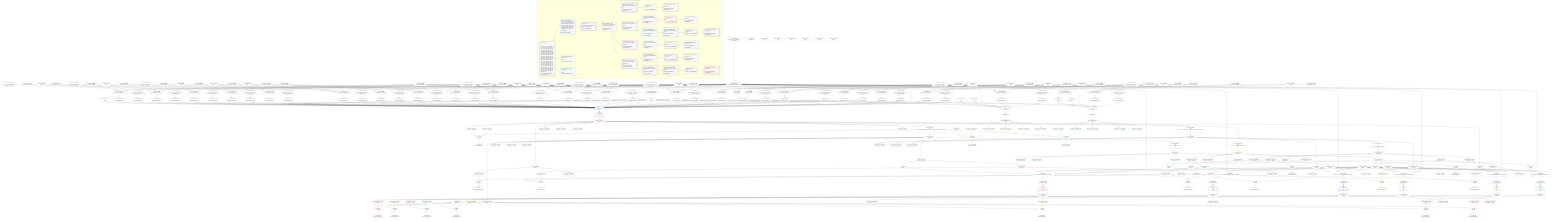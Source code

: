 %%{init: {'themeVariables': { 'fontSize': '12px'}}}%%
graph TD
    classDef path fill:#eee,stroke:#000,color:#000
    classDef plan fill:#fff,stroke-width:1px,color:#000
    classDef itemplan fill:#fff,stroke-width:2px,color:#000
    classDef unbatchedplan fill:#dff,stroke-width:1px,color:#000
    classDef sideeffectplan fill:#fcc,stroke-width:2px,color:#000
    classDef bucket fill:#f6f6f6,color:#000,stroke-width:2px,text-align:left


    %% plan dependencies
    PgSelect233[["PgSelect[233∈0] ➊<br />ᐸhousesᐳ"]]:::plan
    Object12{{"Object[12∈0] ➊<br />ᐸ{pgSettings,withPgClient}ᐳ"}}:::plan
    Constant617{{"Constant[617∈0] ➊<br />ᐸ2ᐳ"}}:::plan
    Constant618{{"Constant[618∈0] ➊<br />ᐸ3ᐳ"}}:::plan
    Lambda265{{"Lambda[265∈0] ➊<br />ᐸcalculateShouldReverseOrderᐳ"}}:::plan
    Access269{{"Access[269∈0] ➊<br />ᐸ268.0ᐳ"}}:::plan
    Lambda596{{"Lambda[596∈0] ➊<br />ᐸcalculateOrderBySQLᐳ"}}:::plan
    Lambda601{{"Lambda[601∈0] ➊<br />ᐸcalculateOrderBySQLᐳ"}}:::plan
    Object12 & Constant617 & Constant618 & Lambda265 & Access269 & Lambda596 & Lambda601 --> PgSelect233
    PgSelect251[["PgSelect[251∈0] ➊<br />ᐸhousesᐳ"]]:::plan
    Access247{{"Access[247∈0] ➊<br />ᐸ246.1ᐳ"}}:::plan
    Access249{{"Access[249∈0] ➊<br />ᐸ246.2ᐳ"}}:::plan
    Lambda611{{"Lambda[611∈0] ➊<br />ᐸcalculateOrderBySQLᐳ"}}:::plan
    Lambda616{{"Lambda[616∈0] ➊<br />ᐸcalculateOrderBySQLᐳ"}}:::plan
    Object12 -->|rejectNull| PgSelect251
    Access247 -->|rejectNull| PgSelect251
    Access249 & Lambda265 & Access269 & Lambda611 & Lambda616 --> PgSelect251
    Object273{{"Object[273∈0] ➊<br />ᐸ{reverse,orders,alias,codec}ᐳ"}}:::plan
    Constant270{{"Constant[270∈0] ➊<br />ᐸ[ { codec: Codec(int4), fragment: { n: [Array], f: 0, c: 266ᐳ"}}:::plan
    Constant271{{"Constant[271∈0] ➊<br />ᐸsql.identifier(”buildings”)ᐳ"}}:::plan
    Constant272{{"Constant[272∈0] ➊<br />ᐸRecordCodec(buildings)ᐳ"}}:::plan
    Lambda265 & Constant270 & Constant271 & Constant272 --> Object273
    Object293{{"Object[293∈0] ➊<br />ᐸ{reverse,orders,alias,codec}ᐳ"}}:::plan
    Constant290{{"Constant[290∈0] ➊<br />ᐸ[]ᐳ"}}:::plan
    Constant291{{"Constant[291∈0] ➊<br />ᐸsql.identifier(”streets”)ᐳ"}}:::plan
    Constant292{{"Constant[292∈0] ➊<br />ᐸRecordCodec(streets)ᐳ"}}:::plan
    Lambda265 & Constant290 & Constant291 & Constant292 --> Object293
    Object310{{"Object[310∈0] ➊<br />ᐸ{reverse,orders,alias,codec}ᐳ"}}:::plan
    Constant307{{"Constant[307∈0] ➊<br />ᐸ[ { codec: Codec(int4), fragment: { n: [Array], f: 0, c: 266ᐳ"}}:::plan
    Constant308{{"Constant[308∈0] ➊<br />ᐸsql.identifier(”buildings”)ᐳ"}}:::plan
    Lambda265 & Constant307 & Constant308 & Constant272 --> Object310
    Object330{{"Object[330∈0] ➊<br />ᐸ{reverse,orders,alias,codec}ᐳ"}}:::plan
    Constant327{{"Constant[327∈0] ➊<br />ᐸ[]ᐳ"}}:::plan
    Constant328{{"Constant[328∈0] ➊<br />ᐸsql.identifier(”streets”)ᐳ"}}:::plan
    Lambda265 & Constant327 & Constant328 & Constant292 --> Object330
    Object347{{"Object[347∈0] ➊<br />ᐸ{reverse,orders,alias,codec}ᐳ"}}:::plan
    Constant344{{"Constant[344∈0] ➊<br />ᐸ[ { codec: Codec(int4), fragment: { n: [Array], f: 0, c: 266ᐳ"}}:::plan
    Constant345{{"Constant[345∈0] ➊<br />ᐸsql.identifier(”buildings”)ᐳ"}}:::plan
    Lambda265 & Constant344 & Constant345 & Constant272 --> Object347
    Object367{{"Object[367∈0] ➊<br />ᐸ{reverse,orders,alias,codec}ᐳ"}}:::plan
    Constant364{{"Constant[364∈0] ➊<br />ᐸ[]ᐳ"}}:::plan
    Constant365{{"Constant[365∈0] ➊<br />ᐸsql.identifier(”streets”)ᐳ"}}:::plan
    Lambda265 & Constant364 & Constant365 & Constant292 --> Object367
    Object384{{"Object[384∈0] ➊<br />ᐸ{reverse,orders,alias,codec}ᐳ"}}:::plan
    Constant381{{"Constant[381∈0] ➊<br />ᐸ[]ᐳ"}}:::plan
    Constant382{{"Constant[382∈0] ➊<br />ᐸsql.identifier(”properties”)ᐳ"}}:::plan
    Constant383{{"Constant[383∈0] ➊<br />ᐸRecordCodec(properties)ᐳ"}}:::plan
    Lambda265 & Constant381 & Constant382 & Constant383 --> Object384
    Object401{{"Object[401∈0] ➊<br />ᐸ{reverse,orders,alias,codec}ᐳ"}}:::plan
    Constant398{{"Constant[398∈0] ➊<br />ᐸ[]ᐳ"}}:::plan
    Constant399{{"Constant[399∈0] ➊<br />ᐸsql.identifier(”street_property”)ᐳ"}}:::plan
    Constant400{{"Constant[400∈0] ➊<br />ᐸRecordCodec(streetProperty)ᐳ"}}:::plan
    Lambda265 & Constant398 & Constant399 & Constant400 --> Object401
    Object418{{"Object[418∈0] ➊<br />ᐸ{reverse,orders,alias,codec}ᐳ"}}:::plan
    Constant415{{"Constant[415∈0] ➊<br />ᐸ[ { codec: Codec(int4), fragment: { n: [Array], f: 0, c: 266ᐳ"}}:::plan
    Constant416{{"Constant[416∈0] ➊<br />ᐸsql.identifier(”buildings”)ᐳ"}}:::plan
    Lambda265 & Constant415 & Constant416 & Constant272 --> Object418
    Object438{{"Object[438∈0] ➊<br />ᐸ{reverse,orders,alias,codec}ᐳ"}}:::plan
    Constant435{{"Constant[435∈0] ➊<br />ᐸ[]ᐳ"}}:::plan
    Constant436{{"Constant[436∈0] ➊<br />ᐸsql.identifier(”streets”)ᐳ"}}:::plan
    Lambda265 & Constant435 & Constant436 & Constant292 --> Object438
    Object455{{"Object[455∈0] ➊<br />ᐸ{reverse,orders,alias,codec}ᐳ"}}:::plan
    Constant452{{"Constant[452∈0] ➊<br />ᐸ[]ᐳ"}}:::plan
    Constant453{{"Constant[453∈0] ➊<br />ᐸsql.identifier(”properties”)ᐳ"}}:::plan
    Lambda265 & Constant452 & Constant453 & Constant383 --> Object455
    Object472{{"Object[472∈0] ➊<br />ᐸ{reverse,orders,alias,codec}ᐳ"}}:::plan
    Constant469{{"Constant[469∈0] ➊<br />ᐸ[ { codec: Codec(int4), fragment: { n: [Array], f: 0, c: 266ᐳ"}}:::plan
    Constant470{{"Constant[470∈0] ➊<br />ᐸsql.identifier(”buildings”)ᐳ"}}:::plan
    Lambda265 & Constant469 & Constant470 & Constant272 --> Object472
    Object492{{"Object[492∈0] ➊<br />ᐸ{reverse,orders,alias,codec}ᐳ"}}:::plan
    Constant489{{"Constant[489∈0] ➊<br />ᐸ[]ᐳ"}}:::plan
    Constant490{{"Constant[490∈0] ➊<br />ᐸsql.identifier(”streets”)ᐳ"}}:::plan
    Lambda265 & Constant489 & Constant490 & Constant292 --> Object492
    Object509{{"Object[509∈0] ➊<br />ᐸ{reverse,orders,alias,codec}ᐳ"}}:::plan
    Constant506{{"Constant[506∈0] ➊<br />ᐸ[ { codec: Codec(int4), fragment: { n: [Array], f: 0, c: 266ᐳ"}}:::plan
    Constant507{{"Constant[507∈0] ➊<br />ᐸsql.identifier(”buildings”)ᐳ"}}:::plan
    Lambda265 & Constant506 & Constant507 & Constant272 --> Object509
    Object529{{"Object[529∈0] ➊<br />ᐸ{reverse,orders,alias,codec}ᐳ"}}:::plan
    Constant526{{"Constant[526∈0] ➊<br />ᐸ[]ᐳ"}}:::plan
    Constant527{{"Constant[527∈0] ➊<br />ᐸsql.identifier(”streets”)ᐳ"}}:::plan
    Lambda265 & Constant526 & Constant527 & Constant292 --> Object529
    Object546{{"Object[546∈0] ➊<br />ᐸ{reverse,orders,alias,codec}ᐳ"}}:::plan
    Constant543{{"Constant[543∈0] ➊<br />ᐸ[]ᐳ"}}:::plan
    Constant544{{"Constant[544∈0] ➊<br />ᐸsql.identifier(”properties”)ᐳ"}}:::plan
    Lambda265 & Constant543 & Constant544 & Constant383 --> Object546
    Object563{{"Object[563∈0] ➊<br />ᐸ{reverse,orders,alias,codec}ᐳ"}}:::plan
    Constant560{{"Constant[560∈0] ➊<br />ᐸ[]ᐳ"}}:::plan
    Constant561{{"Constant[561∈0] ➊<br />ᐸsql.identifier(”buildings”)ᐳ"}}:::plan
    Lambda265 & Constant560 & Constant561 & Constant272 --> Object563
    Object580{{"Object[580∈0] ➊<br />ᐸ{reverse,orders,alias,codec}ᐳ"}}:::plan
    Constant577{{"Constant[577∈0] ➊<br />ᐸ[ { codec: Codec(int4), fragment: { n: [Array], f: 0, c: 102ᐳ"}}:::plan
    Constant578{{"Constant[578∈0] ➊<br />ᐸsql.identifier(”houses”)ᐳ"}}:::plan
    Constant579{{"Constant[579∈0] ➊<br />ᐸRecordCodec(houses)ᐳ"}}:::plan
    Lambda265 & Constant577 & Constant578 & Constant579 --> Object580
    Object595{{"Object[595∈0] ➊<br />ᐸ{reverse,orders,alias,codec}ᐳ"}}:::plan
    Constant592{{"Constant[592∈0] ➊<br />ᐸ[]ᐳ"}}:::plan
    Constant593{{"Constant[593∈0] ➊<br />ᐸsql.identifier(”houses”)ᐳ"}}:::plan
    Lambda265 & Constant592 & Constant593 & Constant579 --> Object595
    Object610{{"Object[610∈0] ➊<br />ᐸ{reverse,orders,alias,codec}ᐳ"}}:::plan
    Constant607{{"Constant[607∈0] ➊<br />ᐸ[]ᐳ"}}:::plan
    Constant608{{"Constant[608∈0] ➊<br />ᐸsql.identifier(”houses”)ᐳ"}}:::plan
    Lambda265 & Constant607 & Constant608 & Constant579 --> Object610
    Access10{{"Access[10∈0] ➊<br />ᐸ2.pgSettingsᐳ"}}:::plan
    Access11{{"Access[11∈0] ➊<br />ᐸ2.withPgClientᐳ"}}:::plan
    Access10 & Access11 --> Object12
    __Value2["__Value[2∈0] ➊<br />ᐸcontextᐳ"]:::plan
    __Value2 --> Access10
    __Value2 --> Access11
    First235{{"First[235∈0] ➊"}}:::plan
    PgSelect233 --> First235
    PgSelectSingle236{{"PgSelectSingle[236∈0] ➊<br />ᐸhousesᐳ"}}:::plan
    First235 --> PgSelectSingle236
    Lambda246{{"Lambda[246∈0] ➊<br />ᐸspecifier_House_base64JSONᐳ"}}:::plan
    Constant619{{"Constant[619∈0] ➊<br />ᐸ'WyJob3VzZXMiLDIsM10='ᐳ"}}:::plan
    Constant619 --> Lambda246
    Lambda246 --> Access247
    Lambda246 --> Access249
    First253{{"First[253∈0] ➊"}}:::plan
    PgSelect251 --> First253
    PgSelectSingle254{{"PgSelectSingle[254∈0] ➊<br />ᐸhousesᐳ"}}:::plan
    First253 --> PgSelectSingle254
    Constant620{{"Constant[620∈0] ➊<br />ᐸ§{ first: null, last: null, cursorLower: null, cursorUpper: ᐳ"}}:::plan
    Constant620 --> Lambda265
    Lambda268{{"Lambda[268∈0] ➊<br />ᐸcalculateLimitAndOffsetSQLᐳ"}}:::plan
    Constant621{{"Constant[621∈0] ➊<br />ᐸ§{ first: null, last: null, cursorLower: null, cursorUpper: ᐳ"}}:::plan
    Constant621 --> Lambda268
    Lambda268 --> Access269
    Lambda274{{"Lambda[274∈0] ➊<br />ᐸcalculateOrderBySQLᐳ"}}:::plan
    Object273 --> Lambda274
    Lambda279{{"Lambda[279∈0] ➊<br />ᐸcalculateOrderBySQLᐳ"}}:::plan
    Constant622{{"Constant[622∈0] ➊<br />ᐸ§{ reverse: false, orders: [ { codec: Codec(int4), fragment:ᐳ"}}:::plan
    Constant622 --> Lambda279
    Lambda294{{"Lambda[294∈0] ➊<br />ᐸcalculateOrderBySQLᐳ"}}:::plan
    Object293 --> Lambda294
    Lambda299{{"Lambda[299∈0] ➊<br />ᐸcalculateOrderBySQLᐳ"}}:::plan
    Constant623{{"Constant[623∈0] ➊<br />ᐸ§{ reverse: false, orders: [], alias: sql.identifier(”streetᐳ"}}:::plan
    Constant623 --> Lambda299
    Lambda311{{"Lambda[311∈0] ➊<br />ᐸcalculateOrderBySQLᐳ"}}:::plan
    Object310 --> Lambda311
    Lambda316{{"Lambda[316∈0] ➊<br />ᐸcalculateOrderBySQLᐳ"}}:::plan
    Constant624{{"Constant[624∈0] ➊<br />ᐸ§{ reverse: false, orders: [ { codec: Codec(int4), fragment:ᐳ"}}:::plan
    Constant624 --> Lambda316
    Lambda331{{"Lambda[331∈0] ➊<br />ᐸcalculateOrderBySQLᐳ"}}:::plan
    Object330 --> Lambda331
    Lambda336{{"Lambda[336∈0] ➊<br />ᐸcalculateOrderBySQLᐳ"}}:::plan
    Constant625{{"Constant[625∈0] ➊<br />ᐸ§{ reverse: false, orders: [], alias: sql.identifier(”streetᐳ"}}:::plan
    Constant625 --> Lambda336
    Lambda348{{"Lambda[348∈0] ➊<br />ᐸcalculateOrderBySQLᐳ"}}:::plan
    Object347 --> Lambda348
    Lambda353{{"Lambda[353∈0] ➊<br />ᐸcalculateOrderBySQLᐳ"}}:::plan
    Constant626{{"Constant[626∈0] ➊<br />ᐸ§{ reverse: false, orders: [ { codec: Codec(int4), fragment:ᐳ"}}:::plan
    Constant626 --> Lambda353
    Lambda368{{"Lambda[368∈0] ➊<br />ᐸcalculateOrderBySQLᐳ"}}:::plan
    Object367 --> Lambda368
    Lambda373{{"Lambda[373∈0] ➊<br />ᐸcalculateOrderBySQLᐳ"}}:::plan
    Constant627{{"Constant[627∈0] ➊<br />ᐸ§{ reverse: false, orders: [], alias: sql.identifier(”streetᐳ"}}:::plan
    Constant627 --> Lambda373
    Lambda385{{"Lambda[385∈0] ➊<br />ᐸcalculateOrderBySQLᐳ"}}:::plan
    Object384 --> Lambda385
    Lambda390{{"Lambda[390∈0] ➊<br />ᐸcalculateOrderBySQLᐳ"}}:::plan
    Constant628{{"Constant[628∈0] ➊<br />ᐸ§{ reverse: false, orders: [], alias: sql.identifier(”properᐳ"}}:::plan
    Constant628 --> Lambda390
    Lambda402{{"Lambda[402∈0] ➊<br />ᐸcalculateOrderBySQLᐳ"}}:::plan
    Object401 --> Lambda402
    Lambda407{{"Lambda[407∈0] ➊<br />ᐸcalculateOrderBySQLᐳ"}}:::plan
    Constant629{{"Constant[629∈0] ➊<br />ᐸ§{ reverse: false, orders: [], alias: sql.identifier(”streetᐳ"}}:::plan
    Constant629 --> Lambda407
    Lambda419{{"Lambda[419∈0] ➊<br />ᐸcalculateOrderBySQLᐳ"}}:::plan
    Object418 --> Lambda419
    Lambda424{{"Lambda[424∈0] ➊<br />ᐸcalculateOrderBySQLᐳ"}}:::plan
    Constant630{{"Constant[630∈0] ➊<br />ᐸ§{ reverse: false, orders: [ { codec: Codec(int4), fragment:ᐳ"}}:::plan
    Constant630 --> Lambda424
    Lambda439{{"Lambda[439∈0] ➊<br />ᐸcalculateOrderBySQLᐳ"}}:::plan
    Object438 --> Lambda439
    Lambda444{{"Lambda[444∈0] ➊<br />ᐸcalculateOrderBySQLᐳ"}}:::plan
    Constant631{{"Constant[631∈0] ➊<br />ᐸ§{ reverse: false, orders: [], alias: sql.identifier(”streetᐳ"}}:::plan
    Constant631 --> Lambda444
    Lambda456{{"Lambda[456∈0] ➊<br />ᐸcalculateOrderBySQLᐳ"}}:::plan
    Object455 --> Lambda456
    Lambda461{{"Lambda[461∈0] ➊<br />ᐸcalculateOrderBySQLᐳ"}}:::plan
    Constant632{{"Constant[632∈0] ➊<br />ᐸ§{ reverse: false, orders: [], alias: sql.identifier(”properᐳ"}}:::plan
    Constant632 --> Lambda461
    Lambda473{{"Lambda[473∈0] ➊<br />ᐸcalculateOrderBySQLᐳ"}}:::plan
    Object472 --> Lambda473
    Lambda478{{"Lambda[478∈0] ➊<br />ᐸcalculateOrderBySQLᐳ"}}:::plan
    Constant633{{"Constant[633∈0] ➊<br />ᐸ§{ reverse: false, orders: [ { codec: Codec(int4), fragment:ᐳ"}}:::plan
    Constant633 --> Lambda478
    Lambda493{{"Lambda[493∈0] ➊<br />ᐸcalculateOrderBySQLᐳ"}}:::plan
    Object492 --> Lambda493
    Lambda498{{"Lambda[498∈0] ➊<br />ᐸcalculateOrderBySQLᐳ"}}:::plan
    Constant634{{"Constant[634∈0] ➊<br />ᐸ§{ reverse: false, orders: [], alias: sql.identifier(”streetᐳ"}}:::plan
    Constant634 --> Lambda498
    Lambda510{{"Lambda[510∈0] ➊<br />ᐸcalculateOrderBySQLᐳ"}}:::plan
    Object509 --> Lambda510
    Lambda515{{"Lambda[515∈0] ➊<br />ᐸcalculateOrderBySQLᐳ"}}:::plan
    Constant635{{"Constant[635∈0] ➊<br />ᐸ§{ reverse: false, orders: [ { codec: Codec(int4), fragment:ᐳ"}}:::plan
    Constant635 --> Lambda515
    Lambda530{{"Lambda[530∈0] ➊<br />ᐸcalculateOrderBySQLᐳ"}}:::plan
    Object529 --> Lambda530
    Lambda535{{"Lambda[535∈0] ➊<br />ᐸcalculateOrderBySQLᐳ"}}:::plan
    Constant636{{"Constant[636∈0] ➊<br />ᐸ§{ reverse: false, orders: [], alias: sql.identifier(”streetᐳ"}}:::plan
    Constant636 --> Lambda535
    Lambda547{{"Lambda[547∈0] ➊<br />ᐸcalculateOrderBySQLᐳ"}}:::plan
    Object546 --> Lambda547
    Lambda552{{"Lambda[552∈0] ➊<br />ᐸcalculateOrderBySQLᐳ"}}:::plan
    Constant637{{"Constant[637∈0] ➊<br />ᐸ§{ reverse: false, orders: [], alias: sql.identifier(”properᐳ"}}:::plan
    Constant637 --> Lambda552
    Lambda564{{"Lambda[564∈0] ➊<br />ᐸcalculateOrderBySQLᐳ"}}:::plan
    Object563 --> Lambda564
    Lambda569{{"Lambda[569∈0] ➊<br />ᐸcalculateOrderBySQLᐳ"}}:::plan
    Constant638{{"Constant[638∈0] ➊<br />ᐸ§{ reverse: false, orders: [], alias: sql.identifier(”buildiᐳ"}}:::plan
    Constant638 --> Lambda569
    Lambda581{{"Lambda[581∈0] ➊<br />ᐸcalculateOrderBySQLᐳ"}}:::plan
    Object580 --> Lambda581
    Lambda586{{"Lambda[586∈0] ➊<br />ᐸcalculateOrderBySQLᐳ"}}:::plan
    Constant639{{"Constant[639∈0] ➊<br />ᐸ§{ reverse: false, orders: [ { codec: Codec(int4), fragment:ᐳ"}}:::plan
    Constant639 --> Lambda586
    Object595 --> Lambda596
    Constant640{{"Constant[640∈0] ➊<br />ᐸ§{ reverse: false, orders: [], alias: sql.identifier(”housesᐳ"}}:::plan
    Constant640 --> Lambda601
    Object610 --> Lambda611
    Constant641{{"Constant[641∈0] ➊<br />ᐸ§{ reverse: false, orders: [], alias: sql.identifier(”housesᐳ"}}:::plan
    Constant641 --> Lambda616
    __Value4["__Value[4∈0] ➊<br />ᐸrootValueᐳ"]:::plan
    Connection13{{"Connection[13∈0] ➊<br />ᐸ9ᐳ"}}:::plan
    Constant17{{"Constant[17∈0] ➊<br />ᐸ'houses'ᐳ"}}:::plan
    Constant32{{"Constant[32∈0] ➊<br />ᐸ'streets'ᐳ"}}:::plan
    Connection43{{"Connection[43∈0] ➊<br />ᐸ39ᐳ"}}:::plan
    Constant47{{"Constant[47∈0] ➊<br />ᐸ'buildings'ᐳ"}}:::plan
    Connection80{{"Connection[80∈0] ➊<br />ᐸ76ᐳ"}}:::plan
    Constant94{{"Constant[94∈0] ➊<br />ᐸ'properties'ᐳ"}}:::plan
    Connection117{{"Connection[117∈0] ➊<br />ᐸ113ᐳ"}}:::plan
    Connection153{{"Connection[153∈0] ➊<br />ᐸ149ᐳ"}}:::plan
    Connection186{{"Connection[186∈0] ➊<br />ᐸ182ᐳ"}}:::plan
    Connection222{{"Connection[222∈0] ➊<br />ᐸ218ᐳ"}}:::plan
    Constant263{{"Constant[263∈0] ➊<br />ᐸnullᐳ"}}:::plan
    Constant266{{"Constant[266∈0] ➊<br />ᐸfalseᐳ"}}:::plan
    PgSelect14[["PgSelect[14∈1] ➊<br />ᐸhousesᐳ"]]:::plan
    Object12 & Connection13 & Access269 & Lambda274 & Lambda279 & Access269 & Lambda294 & Lambda299 & Lambda311 & Lambda316 & Lambda331 & Lambda336 & Lambda348 & Lambda353 & Lambda368 & Lambda373 & Lambda385 & Lambda390 & Access269 & Lambda402 & Lambda407 & Lambda419 & Lambda424 & Lambda439 & Lambda444 & Access269 & Lambda456 & Lambda461 & Lambda473 & Lambda478 & Lambda493 & Lambda498 & Lambda510 & Lambda515 & Lambda530 & Lambda535 & Lambda547 & Lambda552 & Access269 & Lambda564 & Lambda569 & Lambda265 & Access269 & Lambda581 & Lambda586 --> PgSelect14
    __Item15[/"__Item[15∈2]<br />ᐸ14ᐳ"\]:::itemplan
    PgSelect14 ==> __Item15
    PgSelectSingle16{{"PgSelectSingle[16∈2]<br />ᐸhousesᐳ"}}:::plan
    __Item15 --> PgSelectSingle16
    List20{{"List[20∈3]<br />ᐸ17,18,19ᐳ"}}:::plan
    PgClassExpression18{{"PgClassExpression[18∈3]<br />ᐸ__houses__.”street_id”ᐳ"}}:::plan
    PgClassExpression19{{"PgClassExpression[19∈3]<br />ᐸ__houses__...operty_id”ᐳ"}}:::plan
    Constant17 & PgClassExpression18 & PgClassExpression19 --> List20
    PgSelectSingle16 --> PgClassExpression18
    PgSelectSingle16 --> PgClassExpression19
    Lambda21{{"Lambda[21∈3]<br />ᐸbase64JSONEncodeᐳ"}}:::plan
    List20 --> Lambda21
    PgClassExpression22{{"PgClassExpression[22∈3]<br />ᐸ__houses__...ding_name”ᐳ"}}:::plan
    PgSelectSingle16 --> PgClassExpression22
    PgClassExpression23{{"PgClassExpression[23∈3]<br />ᐸ__houses__...or_number”ᐳ"}}:::plan
    PgSelectSingle16 --> PgClassExpression23
    PgClassExpression24{{"PgClassExpression[24∈3]<br />ᐸ__houses__...reet_name”ᐳ"}}:::plan
    PgSelectSingle16 --> PgClassExpression24
    PgClassExpression25{{"PgClassExpression[25∈3]<br />ᐸ__houses__...ilding_id”ᐳ"}}:::plan
    PgSelectSingle16 --> PgClassExpression25
    PgSelectSingle31{{"PgSelectSingle[31∈3]<br />ᐸstreetsᐳ"}}:::plan
    PgSelectSingle16 --> PgSelectSingle31
    PgSelectSingle55{{"PgSelectSingle[55∈3]<br />ᐸbuildingsᐳ"}}:::plan
    RemapKeys570{{"RemapKeys[570∈3]<br />ᐸ16:{”0”:26,”1”:27,”2”:28,”3”:29,”4”:30,”5”:31,”6”:32,”7”:33,”8”:34,”9”:35,”10”:36,”11”:37,”12”:38}ᐳ"}}:::plan
    RemapKeys570 --> PgSelectSingle55
    PgSelectSingle129{{"PgSelectSingle[129∈3]<br />ᐸpropertiesᐳ"}}:::plan
    RemapKeys462{{"RemapKeys[462∈3]<br />ᐸ16:{”0”:16,”1”:17,”2”:18,”3”:19,”4”:20,”5”:21}ᐳ"}}:::plan
    RemapKeys462 --> PgSelectSingle129
    PgSelectSingle165{{"PgSelectSingle[165∈3]<br />ᐸstreet_propertyᐳ"}}:::plan
    RemapKeys408{{"RemapKeys[408∈3]<br />ᐸ16:{”0”:3,”1”:4,”2”:5,”3”:6,”4”:7,”5”:8,”6”:9,”7”:10,”8”:11,”9”:12,”10”:13,”11”:14}ᐳ"}}:::plan
    RemapKeys408 --> PgSelectSingle165
    PgSelectSingle16 --> RemapKeys408
    PgSelectSingle16 --> RemapKeys462
    PgSelectSingle16 --> RemapKeys570
    Object283{{"Object[283∈4]<br />ᐸ{rows,first,last,shouldReverseOrder,fetchOneExtra}ᐳ"}}:::plan
    Access281{{"Access[281∈4]<br />ᐸ16.1ᐳ"}}:::plan
    Access281 & Constant263 & Constant263 & Lambda265 & Constant266 --> Object283
    List34{{"List[34∈4]<br />ᐸ32,33ᐳ"}}:::plan
    PgClassExpression33{{"PgClassExpression[33∈4]<br />ᐸ__streets__.”id”ᐳ"}}:::plan
    Constant32 & PgClassExpression33 --> List34
    PgSelectSingle31 --> PgClassExpression33
    Lambda35{{"Lambda[35∈4]<br />ᐸbase64JSONEncodeᐳ"}}:::plan
    List34 --> Lambda35
    PgClassExpression36{{"PgClassExpression[36∈4]<br />ᐸ__streets__.”name”ᐳ"}}:::plan
    PgSelectSingle31 --> PgClassExpression36
    PgSelectSingle16 --> Access281
    Lambda284{{"Lambda[284∈4]<br />ᐸreverseIfNecessaryᐳ"}}:::plan
    Object283 --> Lambda284
    __Item45[/"__Item[45∈5]<br />ᐸ284ᐳ"\]:::itemplan
    Lambda284 ==> __Item45
    PgSelectSingle46{{"PgSelectSingle[46∈5]<br />ᐸbuildingsᐳ"}}:::plan
    __Item45 --> PgSelectSingle46
    List49{{"List[49∈6]<br />ᐸ47,48ᐳ"}}:::plan
    PgClassExpression48{{"PgClassExpression[48∈6]<br />ᐸ__buildings__.”id”ᐳ"}}:::plan
    Constant47 & PgClassExpression48 --> List49
    PgSelectSingle46 --> PgClassExpression48
    Lambda50{{"Lambda[50∈6]<br />ᐸbase64JSONEncodeᐳ"}}:::plan
    List49 --> Lambda50
    PgClassExpression51{{"PgClassExpression[51∈6]<br />ᐸ__buildings__.”name”ᐳ"}}:::plan
    PgSelectSingle46 --> PgClassExpression51
    List58{{"List[58∈7]<br />ᐸ47,57ᐳ"}}:::plan
    PgClassExpression57{{"PgClassExpression[57∈7]<br />ᐸ__buildings__.”id”ᐳ"}}:::plan
    Constant47 & PgClassExpression57 --> List58
    PgSelectSingle55 --> PgClassExpression57
    Lambda59{{"Lambda[59∈7]<br />ᐸbase64JSONEncodeᐳ"}}:::plan
    List58 --> Lambda59
    PgClassExpression60{{"PgClassExpression[60∈7]<br />ᐸ__buildings__.”name”ᐳ"}}:::plan
    PgSelectSingle55 --> PgClassExpression60
    PgClassExpression61{{"PgClassExpression[61∈7]<br />ᐸ__buildings__.”floors”ᐳ"}}:::plan
    PgSelectSingle55 --> PgClassExpression61
    PgClassExpression62{{"PgClassExpression[62∈7]<br />ᐸ__building...s_primary”ᐳ"}}:::plan
    PgSelectSingle55 --> PgClassExpression62
    PgSelectSingle68{{"PgSelectSingle[68∈7]<br />ᐸstreetsᐳ"}}:::plan
    RemapKeys499{{"RemapKeys[499∈7]<br />ᐸ55:{”0”:1,”1”:2,”2”:3}ᐳ"}}:::plan
    RemapKeys499 --> PgSelectSingle68
    PgSelectSingle93{{"PgSelectSingle[93∈7]<br />ᐸpropertiesᐳ"}}:::plan
    RemapKeys553{{"RemapKeys[553∈7]<br />ᐸ55:{”0”:7,”1”:8,”2”:9,”3”:10,”4”:11,”5”:12}ᐳ"}}:::plan
    RemapKeys553 --> PgSelectSingle93
    PgSelectSingle55 --> RemapKeys499
    PgSelectSingle55 --> RemapKeys553
    Object482{{"Object[482∈8]<br />ᐸ{rows,first,last,shouldReverseOrder,fetchOneExtra}ᐳ"}}:::plan
    Access480{{"Access[480∈8]<br />ᐸ499.1ᐳ"}}:::plan
    Access480 & Constant263 & Constant263 & Lambda265 & Constant266 --> Object482
    List71{{"List[71∈8]<br />ᐸ32,70ᐳ"}}:::plan
    PgClassExpression70{{"PgClassExpression[70∈8]<br />ᐸ__streets__.”id”ᐳ"}}:::plan
    Constant32 & PgClassExpression70 --> List71
    PgSelectSingle68 --> PgClassExpression70
    Lambda72{{"Lambda[72∈8]<br />ᐸbase64JSONEncodeᐳ"}}:::plan
    List71 --> Lambda72
    PgClassExpression73{{"PgClassExpression[73∈8]<br />ᐸ__streets__.”name”ᐳ"}}:::plan
    PgSelectSingle68 --> PgClassExpression73
    RemapKeys499 --> Access480
    Lambda483{{"Lambda[483∈8]<br />ᐸreverseIfNecessaryᐳ"}}:::plan
    Object482 --> Lambda483
    __Item82[/"__Item[82∈9]<br />ᐸ483ᐳ"\]:::itemplan
    Lambda483 ==> __Item82
    PgSelectSingle83{{"PgSelectSingle[83∈9]<br />ᐸbuildingsᐳ"}}:::plan
    __Item82 --> PgSelectSingle83
    List86{{"List[86∈10]<br />ᐸ47,85ᐳ"}}:::plan
    PgClassExpression85{{"PgClassExpression[85∈10]<br />ᐸ__buildings__.”id”ᐳ"}}:::plan
    Constant47 & PgClassExpression85 --> List86
    PgSelectSingle83 --> PgClassExpression85
    Lambda87{{"Lambda[87∈10]<br />ᐸbase64JSONEncodeᐳ"}}:::plan
    List86 --> Lambda87
    PgClassExpression88{{"PgClassExpression[88∈10]<br />ᐸ__buildings__.”name”ᐳ"}}:::plan
    PgSelectSingle83 --> PgClassExpression88
    List96{{"List[96∈11]<br />ᐸ94,95ᐳ"}}:::plan
    PgClassExpression95{{"PgClassExpression[95∈11]<br />ᐸ__properties__.”id”ᐳ"}}:::plan
    Constant94 & PgClassExpression95 --> List96
    PgSelectSingle93 --> PgClassExpression95
    Lambda97{{"Lambda[97∈11]<br />ᐸbase64JSONEncodeᐳ"}}:::plan
    List96 --> Lambda97
    PgClassExpression98{{"PgClassExpression[98∈11]<br />ᐸ__properti...street_id”ᐳ"}}:::plan
    PgSelectSingle93 --> PgClassExpression98
    PgClassExpression99{{"PgClassExpression[99∈11]<br />ᐸ__properti...or_number”ᐳ"}}:::plan
    PgSelectSingle93 --> PgClassExpression99
    PgSelectSingle105{{"PgSelectSingle[105∈11]<br />ᐸstreetsᐳ"}}:::plan
    RemapKeys536{{"RemapKeys[536∈11]<br />ᐸ93:{”0”:1,”1”:2,”2”:3}ᐳ"}}:::plan
    RemapKeys536 --> PgSelectSingle105
    PgSelectSingle93 --> RemapKeys536
    Object519{{"Object[519∈12]<br />ᐸ{rows,first,last,shouldReverseOrder,fetchOneExtra}ᐳ"}}:::plan
    Access517{{"Access[517∈12]<br />ᐸ536.1ᐳ"}}:::plan
    Access517 & Constant263 & Constant263 & Lambda265 & Constant266 --> Object519
    List108{{"List[108∈12]<br />ᐸ32,107ᐳ"}}:::plan
    PgClassExpression107{{"PgClassExpression[107∈12]<br />ᐸ__streets__.”id”ᐳ"}}:::plan
    Constant32 & PgClassExpression107 --> List108
    PgSelectSingle105 --> PgClassExpression107
    Lambda109{{"Lambda[109∈12]<br />ᐸbase64JSONEncodeᐳ"}}:::plan
    List108 --> Lambda109
    PgClassExpression110{{"PgClassExpression[110∈12]<br />ᐸ__streets__.”name”ᐳ"}}:::plan
    PgSelectSingle105 --> PgClassExpression110
    RemapKeys536 --> Access517
    Lambda520{{"Lambda[520∈12]<br />ᐸreverseIfNecessaryᐳ"}}:::plan
    Object519 --> Lambda520
    __Item119[/"__Item[119∈13]<br />ᐸ520ᐳ"\]:::itemplan
    Lambda520 ==> __Item119
    PgSelectSingle120{{"PgSelectSingle[120∈13]<br />ᐸbuildingsᐳ"}}:::plan
    __Item119 --> PgSelectSingle120
    List123{{"List[123∈14]<br />ᐸ47,122ᐳ"}}:::plan
    PgClassExpression122{{"PgClassExpression[122∈14]<br />ᐸ__buildings__.”id”ᐳ"}}:::plan
    Constant47 & PgClassExpression122 --> List123
    PgSelectSingle120 --> PgClassExpression122
    Lambda124{{"Lambda[124∈14]<br />ᐸbase64JSONEncodeᐳ"}}:::plan
    List123 --> Lambda124
    PgClassExpression125{{"PgClassExpression[125∈14]<br />ᐸ__buildings__.”name”ᐳ"}}:::plan
    PgSelectSingle120 --> PgClassExpression125
    List132{{"List[132∈15]<br />ᐸ94,131ᐳ"}}:::plan
    PgClassExpression131{{"PgClassExpression[131∈15]<br />ᐸ__properties__.”id”ᐳ"}}:::plan
    Constant94 & PgClassExpression131 --> List132
    PgSelectSingle129 --> PgClassExpression131
    Lambda133{{"Lambda[133∈15]<br />ᐸbase64JSONEncodeᐳ"}}:::plan
    List132 --> Lambda133
    PgClassExpression134{{"PgClassExpression[134∈15]<br />ᐸ__properti...street_id”ᐳ"}}:::plan
    PgSelectSingle129 --> PgClassExpression134
    PgClassExpression135{{"PgClassExpression[135∈15]<br />ᐸ__properti...or_number”ᐳ"}}:::plan
    PgSelectSingle129 --> PgClassExpression135
    PgSelectSingle141{{"PgSelectSingle[141∈15]<br />ᐸstreetsᐳ"}}:::plan
    RemapKeys445{{"RemapKeys[445∈15]<br />ᐸ129:{”0”:1,”1”:2,”2”:3}ᐳ"}}:::plan
    RemapKeys445 --> PgSelectSingle141
    PgSelectSingle129 --> RemapKeys445
    Object428{{"Object[428∈16]<br />ᐸ{rows,first,last,shouldReverseOrder,fetchOneExtra}ᐳ"}}:::plan
    Access426{{"Access[426∈16]<br />ᐸ445.1ᐳ"}}:::plan
    Access426 & Constant263 & Constant263 & Lambda265 & Constant266 --> Object428
    List144{{"List[144∈16]<br />ᐸ32,143ᐳ"}}:::plan
    PgClassExpression143{{"PgClassExpression[143∈16]<br />ᐸ__streets__.”id”ᐳ"}}:::plan
    Constant32 & PgClassExpression143 --> List144
    PgSelectSingle141 --> PgClassExpression143
    Lambda145{{"Lambda[145∈16]<br />ᐸbase64JSONEncodeᐳ"}}:::plan
    List144 --> Lambda145
    PgClassExpression146{{"PgClassExpression[146∈16]<br />ᐸ__streets__.”name”ᐳ"}}:::plan
    PgSelectSingle141 --> PgClassExpression146
    RemapKeys445 --> Access426
    Lambda429{{"Lambda[429∈16]<br />ᐸreverseIfNecessaryᐳ"}}:::plan
    Object428 --> Lambda429
    __Item155[/"__Item[155∈17]<br />ᐸ429ᐳ"\]:::itemplan
    Lambda429 ==> __Item155
    PgSelectSingle156{{"PgSelectSingle[156∈17]<br />ᐸbuildingsᐳ"}}:::plan
    __Item155 --> PgSelectSingle156
    List159{{"List[159∈18]<br />ᐸ47,158ᐳ"}}:::plan
    PgClassExpression158{{"PgClassExpression[158∈18]<br />ᐸ__buildings__.”id”ᐳ"}}:::plan
    Constant47 & PgClassExpression158 --> List159
    PgSelectSingle156 --> PgClassExpression158
    Lambda160{{"Lambda[160∈18]<br />ᐸbase64JSONEncodeᐳ"}}:::plan
    List159 --> Lambda160
    PgClassExpression161{{"PgClassExpression[161∈18]<br />ᐸ__buildings__.”name”ᐳ"}}:::plan
    PgSelectSingle156 --> PgClassExpression161
    PgClassExpression166{{"PgClassExpression[166∈19]<br />ᐸ__street_p..._.”str_id”ᐳ"}}:::plan
    PgSelectSingle165 --> PgClassExpression166
    PgClassExpression167{{"PgClassExpression[167∈19]<br />ᐸ__street_p....”prop_id”ᐳ"}}:::plan
    PgSelectSingle165 --> PgClassExpression167
    PgClassExpression168{{"PgClassExpression[168∈19]<br />ᐸ__street_p...ent_owner”ᐳ"}}:::plan
    PgSelectSingle165 --> PgClassExpression168
    PgSelectSingle174{{"PgSelectSingle[174∈19]<br />ᐸstreetsᐳ"}}:::plan
    PgSelectSingle165 --> PgSelectSingle174
    PgSelectSingle198{{"PgSelectSingle[198∈19]<br />ᐸpropertiesᐳ"}}:::plan
    RemapKeys391{{"RemapKeys[391∈19]<br />ᐸ165:{”0”:4,”1”:5,”2”:6,”3”:7,”4”:8,”5”:9}ᐳ"}}:::plan
    RemapKeys391 --> PgSelectSingle198
    PgSelectSingle165 --> RemapKeys391
    Object320{{"Object[320∈20]<br />ᐸ{rows,first,last,shouldReverseOrder,fetchOneExtra}ᐳ"}}:::plan
    Access318{{"Access[318∈20]<br />ᐸ165.1ᐳ"}}:::plan
    Access318 & Constant263 & Constant263 & Lambda265 & Constant266 --> Object320
    List177{{"List[177∈20]<br />ᐸ32,176ᐳ"}}:::plan
    PgClassExpression176{{"PgClassExpression[176∈20]<br />ᐸ__streets__.”id”ᐳ"}}:::plan
    Constant32 & PgClassExpression176 --> List177
    PgSelectSingle174 --> PgClassExpression176
    Lambda178{{"Lambda[178∈20]<br />ᐸbase64JSONEncodeᐳ"}}:::plan
    List177 --> Lambda178
    PgClassExpression179{{"PgClassExpression[179∈20]<br />ᐸ__streets__.”name”ᐳ"}}:::plan
    PgSelectSingle174 --> PgClassExpression179
    PgSelectSingle165 --> Access318
    Lambda321{{"Lambda[321∈20]<br />ᐸreverseIfNecessaryᐳ"}}:::plan
    Object320 --> Lambda321
    __Item188[/"__Item[188∈21]<br />ᐸ321ᐳ"\]:::itemplan
    Lambda321 ==> __Item188
    PgSelectSingle189{{"PgSelectSingle[189∈21]<br />ᐸbuildingsᐳ"}}:::plan
    __Item188 --> PgSelectSingle189
    List192{{"List[192∈22]<br />ᐸ47,191ᐳ"}}:::plan
    PgClassExpression191{{"PgClassExpression[191∈22]<br />ᐸ__buildings__.”id”ᐳ"}}:::plan
    Constant47 & PgClassExpression191 --> List192
    PgSelectSingle189 --> PgClassExpression191
    Lambda193{{"Lambda[193∈22]<br />ᐸbase64JSONEncodeᐳ"}}:::plan
    List192 --> Lambda193
    PgClassExpression194{{"PgClassExpression[194∈22]<br />ᐸ__buildings__.”name”ᐳ"}}:::plan
    PgSelectSingle189 --> PgClassExpression194
    List201{{"List[201∈23]<br />ᐸ94,200ᐳ"}}:::plan
    PgClassExpression200{{"PgClassExpression[200∈23]<br />ᐸ__properties__.”id”ᐳ"}}:::plan
    Constant94 & PgClassExpression200 --> List201
    PgSelectSingle198 --> PgClassExpression200
    Lambda202{{"Lambda[202∈23]<br />ᐸbase64JSONEncodeᐳ"}}:::plan
    List201 --> Lambda202
    PgClassExpression203{{"PgClassExpression[203∈23]<br />ᐸ__properti...street_id”ᐳ"}}:::plan
    PgSelectSingle198 --> PgClassExpression203
    PgClassExpression204{{"PgClassExpression[204∈23]<br />ᐸ__properti...or_number”ᐳ"}}:::plan
    PgSelectSingle198 --> PgClassExpression204
    PgSelectSingle210{{"PgSelectSingle[210∈23]<br />ᐸstreetsᐳ"}}:::plan
    RemapKeys374{{"RemapKeys[374∈23]<br />ᐸ198:{”0”:1,”1”:2,”2”:3}ᐳ"}}:::plan
    RemapKeys374 --> PgSelectSingle210
    PgSelectSingle198 --> RemapKeys374
    Object357{{"Object[357∈24]<br />ᐸ{rows,first,last,shouldReverseOrder,fetchOneExtra}ᐳ"}}:::plan
    Access355{{"Access[355∈24]<br />ᐸ374.1ᐳ"}}:::plan
    Access355 & Constant263 & Constant263 & Lambda265 & Constant266 --> Object357
    List213{{"List[213∈24]<br />ᐸ32,212ᐳ"}}:::plan
    PgClassExpression212{{"PgClassExpression[212∈24]<br />ᐸ__streets__.”id”ᐳ"}}:::plan
    Constant32 & PgClassExpression212 --> List213
    PgSelectSingle210 --> PgClassExpression212
    Lambda214{{"Lambda[214∈24]<br />ᐸbase64JSONEncodeᐳ"}}:::plan
    List213 --> Lambda214
    PgClassExpression215{{"PgClassExpression[215∈24]<br />ᐸ__streets__.”name”ᐳ"}}:::plan
    PgSelectSingle210 --> PgClassExpression215
    RemapKeys374 --> Access355
    Lambda358{{"Lambda[358∈24]<br />ᐸreverseIfNecessaryᐳ"}}:::plan
    Object357 --> Lambda358
    __Item224[/"__Item[224∈25]<br />ᐸ358ᐳ"\]:::itemplan
    Lambda358 ==> __Item224
    PgSelectSingle225{{"PgSelectSingle[225∈25]<br />ᐸbuildingsᐳ"}}:::plan
    __Item224 --> PgSelectSingle225
    List228{{"List[228∈26]<br />ᐸ47,227ᐳ"}}:::plan
    PgClassExpression227{{"PgClassExpression[227∈26]<br />ᐸ__buildings__.”id”ᐳ"}}:::plan
    Constant47 & PgClassExpression227 --> List228
    PgSelectSingle225 --> PgClassExpression227
    Lambda229{{"Lambda[229∈26]<br />ᐸbase64JSONEncodeᐳ"}}:::plan
    List228 --> Lambda229
    PgClassExpression230{{"PgClassExpression[230∈26]<br />ᐸ__buildings__.”name”ᐳ"}}:::plan
    PgSelectSingle225 --> PgClassExpression230
    List243{{"List[243∈27] ➊<br />ᐸ17,241,242ᐳ"}}:::plan
    PgClassExpression241{{"PgClassExpression[241∈27] ➊<br />ᐸ__houses__.”street_id”ᐳ"}}:::plan
    PgClassExpression242{{"PgClassExpression[242∈27] ➊<br />ᐸ__houses__...operty_id”ᐳ"}}:::plan
    Constant17 & PgClassExpression241 & PgClassExpression242 --> List243
    PgClassExpression237{{"PgClassExpression[237∈27] ➊<br />ᐸ__houses__...ding_name”ᐳ"}}:::plan
    PgSelectSingle236 --> PgClassExpression237
    PgClassExpression238{{"PgClassExpression[238∈27] ➊<br />ᐸ__houses__...or_number”ᐳ"}}:::plan
    PgSelectSingle236 --> PgClassExpression238
    PgClassExpression239{{"PgClassExpression[239∈27] ➊<br />ᐸ__houses__...reet_name”ᐳ"}}:::plan
    PgSelectSingle236 --> PgClassExpression239
    PgSelectSingle236 --> PgClassExpression241
    PgSelectSingle236 --> PgClassExpression242
    Lambda244{{"Lambda[244∈27] ➊<br />ᐸbase64JSONEncodeᐳ"}}:::plan
    List243 --> Lambda244
    List261{{"List[261∈28] ➊<br />ᐸ17,259,260ᐳ"}}:::plan
    PgClassExpression259{{"PgClassExpression[259∈28] ➊<br />ᐸ__houses__.”street_id”ᐳ"}}:::plan
    PgClassExpression260{{"PgClassExpression[260∈28] ➊<br />ᐸ__houses__...operty_id”ᐳ"}}:::plan
    Constant17 & PgClassExpression259 & PgClassExpression260 --> List261
    PgClassExpression255{{"PgClassExpression[255∈28] ➊<br />ᐸ__houses__...ding_name”ᐳ"}}:::plan
    PgSelectSingle254 --> PgClassExpression255
    PgClassExpression256{{"PgClassExpression[256∈28] ➊<br />ᐸ__houses__...or_number”ᐳ"}}:::plan
    PgSelectSingle254 --> PgClassExpression256
    PgClassExpression257{{"PgClassExpression[257∈28] ➊<br />ᐸ__houses__...reet_name”ᐳ"}}:::plan
    PgSelectSingle254 --> PgClassExpression257
    PgSelectSingle254 --> PgClassExpression259
    PgSelectSingle254 --> PgClassExpression260
    Lambda262{{"Lambda[262∈28] ➊<br />ᐸbase64JSONEncodeᐳ"}}:::plan
    List261 --> Lambda262

    %% define steps

    subgraph "Buckets for queries/v4/smart_comment_relations.houses"
    Bucket0("Bucket 0 (root)<br /><br />1: <br />ᐳ: 10, 11, 13, 17, 32, 43, 47, 80, 94, 117, 153, 186, 222, 263, 266, 270, 271, 272, 290, 291, 292, 307, 308, 327, 328, 344, 345, 364, 365, 381, 382, 383, 398, 399, 400, 415, 416, 435, 436, 452, 453, 469, 470, 489, 490, 506, 507, 526, 527, 543, 544, 560, 561, 577, 578, 579, 592, 593, 607, 608, 617, 618, 619, 620, 621, 622, 623, 624, 625, 626, 627, 628, 629, 630, 631, 632, 633, 634, 635, 636, 637, 638, 639, 640, 641, 12, 246, 247, 249, 265, 268, 269, 273, 274, 279, 293, 294, 299, 310, 311, 316, 330, 331, 336, 347, 348, 353, 367, 368, 373, 384, 385, 390, 401, 402, 407, 418, 419, 424, 438, 439, 444, 455, 456, 461, 472, 473, 478, 492, 493, 498, 509, 510, 515, 529, 530, 535, 546, 547, 552, 563, 564, 569, 580, 581, 586, 595, 596, 601, 610, 611, 616<br />2: PgSelect[233], PgSelect[251]<br />ᐳ: 235, 236, 253, 254"):::bucket
    classDef bucket0 stroke:#696969
    class Bucket0,__Value2,__Value4,Access10,Access11,Object12,Connection13,Constant17,Constant32,Connection43,Constant47,Connection80,Constant94,Connection117,Connection153,Connection186,Connection222,PgSelect233,First235,PgSelectSingle236,Lambda246,Access247,Access249,PgSelect251,First253,PgSelectSingle254,Constant263,Lambda265,Constant266,Lambda268,Access269,Constant270,Constant271,Constant272,Object273,Lambda274,Lambda279,Constant290,Constant291,Constant292,Object293,Lambda294,Lambda299,Constant307,Constant308,Object310,Lambda311,Lambda316,Constant327,Constant328,Object330,Lambda331,Lambda336,Constant344,Constant345,Object347,Lambda348,Lambda353,Constant364,Constant365,Object367,Lambda368,Lambda373,Constant381,Constant382,Constant383,Object384,Lambda385,Lambda390,Constant398,Constant399,Constant400,Object401,Lambda402,Lambda407,Constant415,Constant416,Object418,Lambda419,Lambda424,Constant435,Constant436,Object438,Lambda439,Lambda444,Constant452,Constant453,Object455,Lambda456,Lambda461,Constant469,Constant470,Object472,Lambda473,Lambda478,Constant489,Constant490,Object492,Lambda493,Lambda498,Constant506,Constant507,Object509,Lambda510,Lambda515,Constant526,Constant527,Object529,Lambda530,Lambda535,Constant543,Constant544,Object546,Lambda547,Lambda552,Constant560,Constant561,Object563,Lambda564,Lambda569,Constant577,Constant578,Constant579,Object580,Lambda581,Lambda586,Constant592,Constant593,Object595,Lambda596,Lambda601,Constant607,Constant608,Object610,Lambda611,Lambda616,Constant617,Constant618,Constant619,Constant620,Constant621,Constant622,Constant623,Constant624,Constant625,Constant626,Constant627,Constant628,Constant629,Constant630,Constant631,Constant632,Constant633,Constant634,Constant635,Constant636,Constant637,Constant638,Constant639,Constant640,Constant641 bucket0
    Bucket1("Bucket 1 (nullableBoundary)<br />Deps: 12, 13, 269, 274, 279, 294, 299, 311, 316, 331, 336, 348, 353, 368, 373, 385, 390, 402, 407, 419, 424, 439, 444, 456, 461, 473, 478, 493, 498, 510, 515, 530, 535, 547, 552, 564, 569, 265, 581, 586, 17, 32, 263, 266, 47, 94, 43, 80, 117, 153, 186, 222<br /><br />ROOT Connectionᐸ9ᐳ[13]"):::bucket
    classDef bucket1 stroke:#00bfff
    class Bucket1,PgSelect14 bucket1
    Bucket2("Bucket 2 (listItem)<br />Deps: 17, 32, 263, 265, 266, 47, 94, 43, 80, 117, 153, 186, 222<br /><br />ROOT __Item{2}ᐸ14ᐳ[15]"):::bucket
    classDef bucket2 stroke:#7f007f
    class Bucket2,__Item15,PgSelectSingle16 bucket2
    Bucket3("Bucket 3 (nullableBoundary)<br />Deps: 16, 17, 32, 263, 265, 266, 47, 94, 43, 80, 117, 153, 186, 222<br /><br />ROOT PgSelectSingle{2}ᐸhousesᐳ[16]"):::bucket
    classDef bucket3 stroke:#ffa500
    class Bucket3,PgClassExpression18,PgClassExpression19,List20,Lambda21,PgClassExpression22,PgClassExpression23,PgClassExpression24,PgClassExpression25,PgSelectSingle31,PgSelectSingle55,PgSelectSingle129,PgSelectSingle165,RemapKeys408,RemapKeys462,RemapKeys570 bucket3
    Bucket4("Bucket 4 (nullableBoundary)<br />Deps: 31, 32, 16, 263, 265, 266, 47, 43<br /><br />ROOT PgSelectSingle{3}ᐸstreetsᐳ[31]"):::bucket
    classDef bucket4 stroke:#0000ff
    class Bucket4,PgClassExpression33,List34,Lambda35,PgClassExpression36,Access281,Object283,Lambda284 bucket4
    Bucket5("Bucket 5 (listItem)<br />Deps: 47<br /><br />ROOT __Item{5}ᐸ284ᐳ[45]"):::bucket
    classDef bucket5 stroke:#7fff00
    class Bucket5,__Item45,PgSelectSingle46 bucket5
    Bucket6("Bucket 6 (nullableBoundary)<br />Deps: 46, 47<br /><br />ROOT PgSelectSingle{5}ᐸbuildingsᐳ[46]"):::bucket
    classDef bucket6 stroke:#ff1493
    class Bucket6,PgClassExpression48,List49,Lambda50,PgClassExpression51 bucket6
    Bucket7("Bucket 7 (nullableBoundary)<br />Deps: 55, 47, 32, 263, 265, 266, 94, 80, 117<br /><br />ROOT PgSelectSingle{3}ᐸbuildingsᐳ[55]"):::bucket
    classDef bucket7 stroke:#808000
    class Bucket7,PgClassExpression57,List58,Lambda59,PgClassExpression60,PgClassExpression61,PgClassExpression62,PgSelectSingle68,PgSelectSingle93,RemapKeys499,RemapKeys553 bucket7
    Bucket8("Bucket 8 (nullableBoundary)<br />Deps: 68, 32, 499, 263, 265, 266, 47, 80<br /><br />ROOT PgSelectSingle{7}ᐸstreetsᐳ[68]"):::bucket
    classDef bucket8 stroke:#dda0dd
    class Bucket8,PgClassExpression70,List71,Lambda72,PgClassExpression73,Access480,Object482,Lambda483 bucket8
    Bucket9("Bucket 9 (listItem)<br />Deps: 47<br /><br />ROOT __Item{9}ᐸ483ᐳ[82]"):::bucket
    classDef bucket9 stroke:#ff0000
    class Bucket9,__Item82,PgSelectSingle83 bucket9
    Bucket10("Bucket 10 (nullableBoundary)<br />Deps: 83, 47<br /><br />ROOT PgSelectSingle{9}ᐸbuildingsᐳ[83]"):::bucket
    classDef bucket10 stroke:#ffff00
    class Bucket10,PgClassExpression85,List86,Lambda87,PgClassExpression88 bucket10
    Bucket11("Bucket 11 (nullableBoundary)<br />Deps: 93, 94, 32, 263, 265, 266, 47, 117<br /><br />ROOT PgSelectSingle{7}ᐸpropertiesᐳ[93]"):::bucket
    classDef bucket11 stroke:#00ffff
    class Bucket11,PgClassExpression95,List96,Lambda97,PgClassExpression98,PgClassExpression99,PgSelectSingle105,RemapKeys536 bucket11
    Bucket12("Bucket 12 (nullableBoundary)<br />Deps: 105, 32, 536, 263, 265, 266, 47, 117<br /><br />ROOT PgSelectSingle{11}ᐸstreetsᐳ[105]"):::bucket
    classDef bucket12 stroke:#4169e1
    class Bucket12,PgClassExpression107,List108,Lambda109,PgClassExpression110,Access517,Object519,Lambda520 bucket12
    Bucket13("Bucket 13 (listItem)<br />Deps: 47<br /><br />ROOT __Item{13}ᐸ520ᐳ[119]"):::bucket
    classDef bucket13 stroke:#3cb371
    class Bucket13,__Item119,PgSelectSingle120 bucket13
    Bucket14("Bucket 14 (nullableBoundary)<br />Deps: 120, 47<br /><br />ROOT PgSelectSingle{13}ᐸbuildingsᐳ[120]"):::bucket
    classDef bucket14 stroke:#a52a2a
    class Bucket14,PgClassExpression122,List123,Lambda124,PgClassExpression125 bucket14
    Bucket15("Bucket 15 (nullableBoundary)<br />Deps: 129, 94, 32, 263, 265, 266, 47, 153<br /><br />ROOT PgSelectSingle{3}ᐸpropertiesᐳ[129]"):::bucket
    classDef bucket15 stroke:#ff00ff
    class Bucket15,PgClassExpression131,List132,Lambda133,PgClassExpression134,PgClassExpression135,PgSelectSingle141,RemapKeys445 bucket15
    Bucket16("Bucket 16 (nullableBoundary)<br />Deps: 141, 32, 445, 263, 265, 266, 47, 153<br /><br />ROOT PgSelectSingle{15}ᐸstreetsᐳ[141]"):::bucket
    classDef bucket16 stroke:#f5deb3
    class Bucket16,PgClassExpression143,List144,Lambda145,PgClassExpression146,Access426,Object428,Lambda429 bucket16
    Bucket17("Bucket 17 (listItem)<br />Deps: 47<br /><br />ROOT __Item{17}ᐸ429ᐳ[155]"):::bucket
    classDef bucket17 stroke:#696969
    class Bucket17,__Item155,PgSelectSingle156 bucket17
    Bucket18("Bucket 18 (nullableBoundary)<br />Deps: 156, 47<br /><br />ROOT PgSelectSingle{17}ᐸbuildingsᐳ[156]"):::bucket
    classDef bucket18 stroke:#00bfff
    class Bucket18,PgClassExpression158,List159,Lambda160,PgClassExpression161 bucket18
    Bucket19("Bucket 19 (nullableBoundary)<br />Deps: 165, 32, 263, 265, 266, 47, 94, 186, 222<br /><br />ROOT PgSelectSingle{3}ᐸstreet_propertyᐳ[165]"):::bucket
    classDef bucket19 stroke:#7f007f
    class Bucket19,PgClassExpression166,PgClassExpression167,PgClassExpression168,PgSelectSingle174,PgSelectSingle198,RemapKeys391 bucket19
    Bucket20("Bucket 20 (nullableBoundary)<br />Deps: 174, 32, 165, 263, 265, 266, 47, 186<br /><br />ROOT PgSelectSingle{19}ᐸstreetsᐳ[174]"):::bucket
    classDef bucket20 stroke:#ffa500
    class Bucket20,PgClassExpression176,List177,Lambda178,PgClassExpression179,Access318,Object320,Lambda321 bucket20
    Bucket21("Bucket 21 (listItem)<br />Deps: 47<br /><br />ROOT __Item{21}ᐸ321ᐳ[188]"):::bucket
    classDef bucket21 stroke:#0000ff
    class Bucket21,__Item188,PgSelectSingle189 bucket21
    Bucket22("Bucket 22 (nullableBoundary)<br />Deps: 189, 47<br /><br />ROOT PgSelectSingle{21}ᐸbuildingsᐳ[189]"):::bucket
    classDef bucket22 stroke:#7fff00
    class Bucket22,PgClassExpression191,List192,Lambda193,PgClassExpression194 bucket22
    Bucket23("Bucket 23 (nullableBoundary)<br />Deps: 198, 94, 32, 263, 265, 266, 47, 222<br /><br />ROOT PgSelectSingle{19}ᐸpropertiesᐳ[198]"):::bucket
    classDef bucket23 stroke:#ff1493
    class Bucket23,PgClassExpression200,List201,Lambda202,PgClassExpression203,PgClassExpression204,PgSelectSingle210,RemapKeys374 bucket23
    Bucket24("Bucket 24 (nullableBoundary)<br />Deps: 210, 32, 374, 263, 265, 266, 47, 222<br /><br />ROOT PgSelectSingle{23}ᐸstreetsᐳ[210]"):::bucket
    classDef bucket24 stroke:#808000
    class Bucket24,PgClassExpression212,List213,Lambda214,PgClassExpression215,Access355,Object357,Lambda358 bucket24
    Bucket25("Bucket 25 (listItem)<br />Deps: 47<br /><br />ROOT __Item{25}ᐸ358ᐳ[224]"):::bucket
    classDef bucket25 stroke:#dda0dd
    class Bucket25,__Item224,PgSelectSingle225 bucket25
    Bucket26("Bucket 26 (nullableBoundary)<br />Deps: 225, 47<br /><br />ROOT PgSelectSingle{25}ᐸbuildingsᐳ[225]"):::bucket
    classDef bucket26 stroke:#ff0000
    class Bucket26,PgClassExpression227,List228,Lambda229,PgClassExpression230 bucket26
    Bucket27("Bucket 27 (nullableBoundary)<br />Deps: 236, 17<br /><br />ROOT PgSelectSingleᐸhousesᐳ[236]"):::bucket
    classDef bucket27 stroke:#ffff00
    class Bucket27,PgClassExpression237,PgClassExpression238,PgClassExpression239,PgClassExpression241,PgClassExpression242,List243,Lambda244 bucket27
    Bucket28("Bucket 28 (nullableBoundary)<br />Deps: 254, 17<br /><br />ROOT PgSelectSingleᐸhousesᐳ[254]"):::bucket
    classDef bucket28 stroke:#00ffff
    class Bucket28,PgClassExpression255,PgClassExpression256,PgClassExpression257,PgClassExpression259,PgClassExpression260,List261,Lambda262 bucket28
    Bucket0 --> Bucket1 & Bucket27 & Bucket28
    Bucket1 --> Bucket2
    Bucket2 --> Bucket3
    Bucket3 --> Bucket4 & Bucket7 & Bucket15 & Bucket19
    Bucket4 --> Bucket5
    Bucket5 --> Bucket6
    Bucket7 --> Bucket8 & Bucket11
    Bucket8 --> Bucket9
    Bucket9 --> Bucket10
    Bucket11 --> Bucket12
    Bucket12 --> Bucket13
    Bucket13 --> Bucket14
    Bucket15 --> Bucket16
    Bucket16 --> Bucket17
    Bucket17 --> Bucket18
    Bucket19 --> Bucket20 & Bucket23
    Bucket20 --> Bucket21
    Bucket21 --> Bucket22
    Bucket23 --> Bucket24
    Bucket24 --> Bucket25
    Bucket25 --> Bucket26
    end